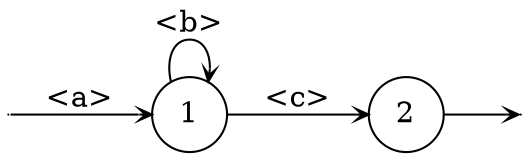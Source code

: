 digraph
{
  vcsn_context = "lao, ratexpset<lal_char(abc), b>"
  rankdir = LR
  edge [arrowhead = vee, arrowsize = .6]
  {
    node [shape = point, width = 0]
    I1
    F2
  }
  {
    node [shape = circle, style = rounded, width = 0.5]
    1
    2
  }
  I1 -> 1 [label = "<a>"]
  1 -> 1 [label = "<b>"]
  1 -> 2 [label = "<c>"]
  2 -> F2
}
